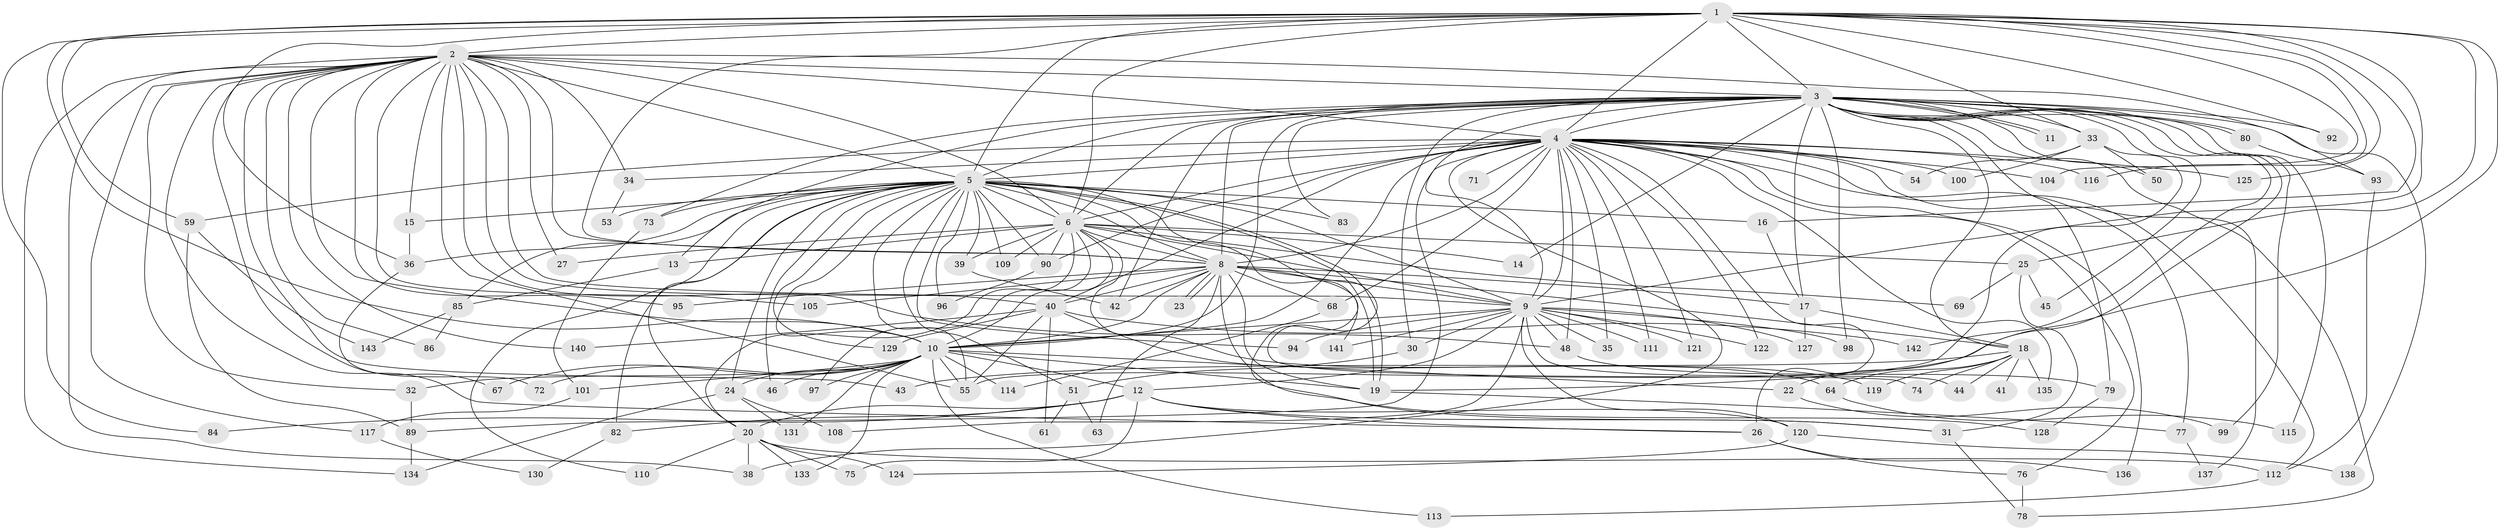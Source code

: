 // Generated by graph-tools (version 1.1) at 2025/23/03/03/25 07:23:44]
// undirected, 114 vertices, 265 edges
graph export_dot {
graph [start="1"]
  node [color=gray90,style=filled];
  1 [super="+57"];
  2 [super="+47"];
  3 [super="+28"];
  4 [super="+7"];
  5 [super="+29"];
  6 [super="+37"];
  8 [super="+81"];
  9 [super="+70"];
  10 [super="+126"];
  11;
  12 [super="+62"];
  13;
  14;
  15 [super="+88"];
  16;
  17 [super="+65"];
  18 [super="+21"];
  19 [super="+49"];
  20 [super="+102"];
  22 [super="+66"];
  23;
  24 [super="+139"];
  25;
  26;
  27;
  30;
  31 [super="+103"];
  32;
  33 [super="+58"];
  34;
  35;
  36 [super="+87"];
  38 [super="+60"];
  39 [super="+106"];
  40 [super="+52"];
  41;
  42;
  43;
  44;
  45;
  46;
  48 [super="+118"];
  50;
  51;
  53;
  54;
  55 [super="+56"];
  59;
  61;
  63;
  64;
  67;
  68;
  69;
  71;
  72;
  73;
  74;
  75;
  76 [super="+91"];
  77;
  78;
  79;
  80;
  82;
  83;
  84;
  85;
  86;
  89 [super="+107"];
  90 [super="+132"];
  92;
  93;
  94;
  95;
  96;
  97;
  98;
  99;
  100;
  101;
  104;
  105;
  108;
  109;
  110;
  111;
  112 [super="+123"];
  113;
  114;
  115;
  116;
  117;
  119;
  120;
  121;
  122;
  124;
  125;
  127;
  128;
  129;
  130;
  131;
  133;
  134;
  135;
  136;
  137;
  138;
  140;
  141;
  142;
  143;
  1 -- 2;
  1 -- 3;
  1 -- 4 [weight=2];
  1 -- 5;
  1 -- 6;
  1 -- 8;
  1 -- 9;
  1 -- 10;
  1 -- 16;
  1 -- 25;
  1 -- 33;
  1 -- 36;
  1 -- 59;
  1 -- 84;
  1 -- 92;
  1 -- 104;
  1 -- 116;
  1 -- 125;
  1 -- 19;
  2 -- 3;
  2 -- 4 [weight=2];
  2 -- 5;
  2 -- 6;
  2 -- 8 [weight=2];
  2 -- 9 [weight=2];
  2 -- 10;
  2 -- 15 [weight=2];
  2 -- 26;
  2 -- 27;
  2 -- 32;
  2 -- 34;
  2 -- 38;
  2 -- 43;
  2 -- 48;
  2 -- 67;
  2 -- 86;
  2 -- 93;
  2 -- 95;
  2 -- 105;
  2 -- 134;
  2 -- 140;
  2 -- 117;
  2 -- 55;
  2 -- 40;
  3 -- 4 [weight=2];
  3 -- 5 [weight=2];
  3 -- 6;
  3 -- 8;
  3 -- 9;
  3 -- 10;
  3 -- 11;
  3 -- 11;
  3 -- 13;
  3 -- 14;
  3 -- 17;
  3 -- 22;
  3 -- 33;
  3 -- 42;
  3 -- 45;
  3 -- 50;
  3 -- 73;
  3 -- 78;
  3 -- 79;
  3 -- 80;
  3 -- 80;
  3 -- 83;
  3 -- 92;
  3 -- 99;
  3 -- 115;
  3 -- 138;
  3 -- 142;
  3 -- 98;
  3 -- 30;
  3 -- 18;
  4 -- 5 [weight=3];
  4 -- 6 [weight=2];
  4 -- 8 [weight=2];
  4 -- 9 [weight=2];
  4 -- 10 [weight=2];
  4 -- 35;
  4 -- 48;
  4 -- 68;
  4 -- 76;
  4 -- 77;
  4 -- 111;
  4 -- 137;
  4 -- 135;
  4 -- 136;
  4 -- 71;
  4 -- 26;
  4 -- 34;
  4 -- 100;
  4 -- 40;
  4 -- 104;
  4 -- 112;
  4 -- 116;
  4 -- 54;
  4 -- 121;
  4 -- 122;
  4 -- 59;
  4 -- 125;
  4 -- 89;
  4 -- 90;
  4 -- 38;
  5 -- 6 [weight=2];
  5 -- 8;
  5 -- 9;
  5 -- 10;
  5 -- 15;
  5 -- 16;
  5 -- 19;
  5 -- 19;
  5 -- 20;
  5 -- 24;
  5 -- 36;
  5 -- 39;
  5 -- 46;
  5 -- 51;
  5 -- 53;
  5 -- 55;
  5 -- 73;
  5 -- 74;
  5 -- 82;
  5 -- 83;
  5 -- 85;
  5 -- 90;
  5 -- 94;
  5 -- 96;
  5 -- 109;
  5 -- 110;
  5 -- 129;
  5 -- 31;
  6 -- 8;
  6 -- 9;
  6 -- 10;
  6 -- 13;
  6 -- 14;
  6 -- 25;
  6 -- 27;
  6 -- 39;
  6 -- 69;
  6 -- 90;
  6 -- 97;
  6 -- 109;
  6 -- 119;
  6 -- 20;
  8 -- 9;
  8 -- 10;
  8 -- 17;
  8 -- 18;
  8 -- 23;
  8 -- 23;
  8 -- 40;
  8 -- 42;
  8 -- 63;
  8 -- 68;
  8 -- 95;
  8 -- 105;
  8 -- 128;
  8 -- 141;
  8 -- 19;
  9 -- 10;
  9 -- 12;
  9 -- 30;
  9 -- 35;
  9 -- 44;
  9 -- 94;
  9 -- 98;
  9 -- 108;
  9 -- 111;
  9 -- 120;
  9 -- 121;
  9 -- 122;
  9 -- 141;
  9 -- 127;
  9 -- 48;
  10 -- 12;
  10 -- 22 [weight=2];
  10 -- 24;
  10 -- 32;
  10 -- 46;
  10 -- 67;
  10 -- 72;
  10 -- 97;
  10 -- 101;
  10 -- 113;
  10 -- 114;
  10 -- 131;
  10 -- 133;
  10 -- 19;
  10 -- 55;
  12 -- 20;
  12 -- 31;
  12 -- 75;
  12 -- 82;
  12 -- 84;
  12 -- 120;
  12 -- 26;
  13 -- 85;
  15 -- 36;
  16 -- 17;
  17 -- 18;
  17 -- 127;
  18 -- 41 [weight=2];
  18 -- 64;
  18 -- 119;
  18 -- 135;
  18 -- 74;
  18 -- 43;
  18 -- 44;
  19 -- 77;
  20 -- 38;
  20 -- 75;
  20 -- 112;
  20 -- 124;
  20 -- 133;
  20 -- 110;
  22 -- 99;
  24 -- 108;
  24 -- 131;
  24 -- 134;
  25 -- 31;
  25 -- 45;
  25 -- 69;
  26 -- 76;
  26 -- 136;
  30 -- 51;
  31 -- 78;
  32 -- 89;
  33 -- 50;
  33 -- 54;
  33 -- 100;
  33 -- 55;
  34 -- 53;
  36 -- 72;
  39 -- 42;
  40 -- 64;
  40 -- 129;
  40 -- 55;
  40 -- 140;
  40 -- 61;
  40 -- 142;
  48 -- 79;
  51 -- 61;
  51 -- 63;
  59 -- 89;
  59 -- 143;
  64 -- 115;
  68 -- 114;
  73 -- 101;
  76 -- 78;
  77 -- 137;
  79 -- 128;
  80 -- 93;
  82 -- 130;
  85 -- 86;
  85 -- 143;
  89 -- 134;
  90 -- 96;
  93 -- 112;
  101 -- 117;
  112 -- 113;
  117 -- 130;
  120 -- 124;
  120 -- 138;
}
